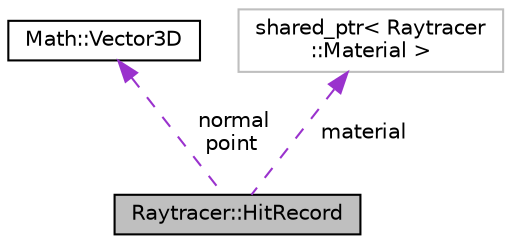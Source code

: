 digraph "Raytracer::HitRecord"
{
 // LATEX_PDF_SIZE
  edge [fontname="Helvetica",fontsize="10",labelfontname="Helvetica",labelfontsize="10"];
  node [fontname="Helvetica",fontsize="10",shape=record];
  Node1 [label="Raytracer::HitRecord",height=0.2,width=0.4,color="black", fillcolor="grey75", style="filled", fontcolor="black",tooltip="Class representing a record of a hit."];
  Node2 -> Node1 [dir="back",color="darkorchid3",fontsize="10",style="dashed",label=" normal\npoint" ,fontname="Helvetica"];
  Node2 [label="Math::Vector3D",height=0.2,width=0.4,color="black", fillcolor="white", style="filled",URL="$classMath_1_1Vector3D.html",tooltip=" "];
  Node3 -> Node1 [dir="back",color="darkorchid3",fontsize="10",style="dashed",label=" material" ,fontname="Helvetica"];
  Node3 [label="shared_ptr\< Raytracer\l::Material \>",height=0.2,width=0.4,color="grey75", fillcolor="white", style="filled",tooltip=" "];
}
